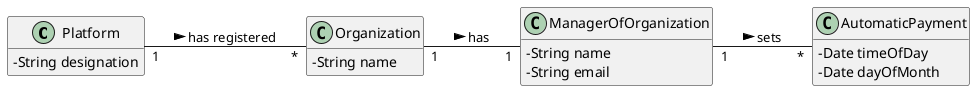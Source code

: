 @startuml
skinparam classAttributeIconSize 0
hide methods
left to right direction

class Platform {
  -String designation
}

class ManagerOfOrganization {
  -String name
  -String email
}

class Organization {
  -String name
}

class AutomaticPayment {
  -Date timeOfDay
  -Date dayOfMonth
}

Platform "1" -- "*" Organization : has registered >
Organization "1" -- "1" ManagerOfOrganization : has >
ManagerOfOrganization "1" -- "*" AutomaticPayment : sets >
@enduml



